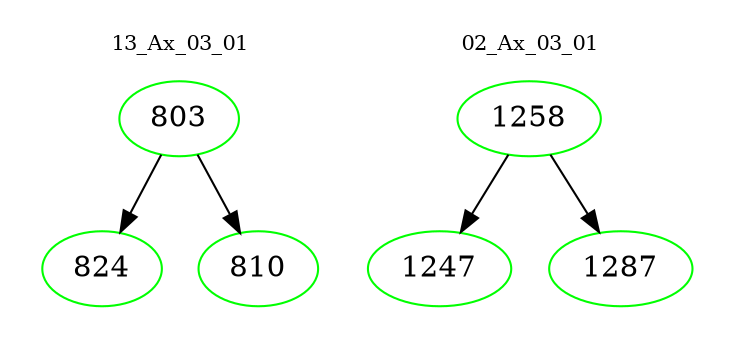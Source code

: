 digraph{
subgraph cluster_0 {
color = white
label = "13_Ax_03_01";
fontsize=10;
T0_803 [label="803", color="green"]
T0_803 -> T0_824 [color="black"]
T0_824 [label="824", color="green"]
T0_803 -> T0_810 [color="black"]
T0_810 [label="810", color="green"]
}
subgraph cluster_1 {
color = white
label = "02_Ax_03_01";
fontsize=10;
T1_1258 [label="1258", color="green"]
T1_1258 -> T1_1247 [color="black"]
T1_1247 [label="1247", color="green"]
T1_1258 -> T1_1287 [color="black"]
T1_1287 [label="1287", color="green"]
}
}
